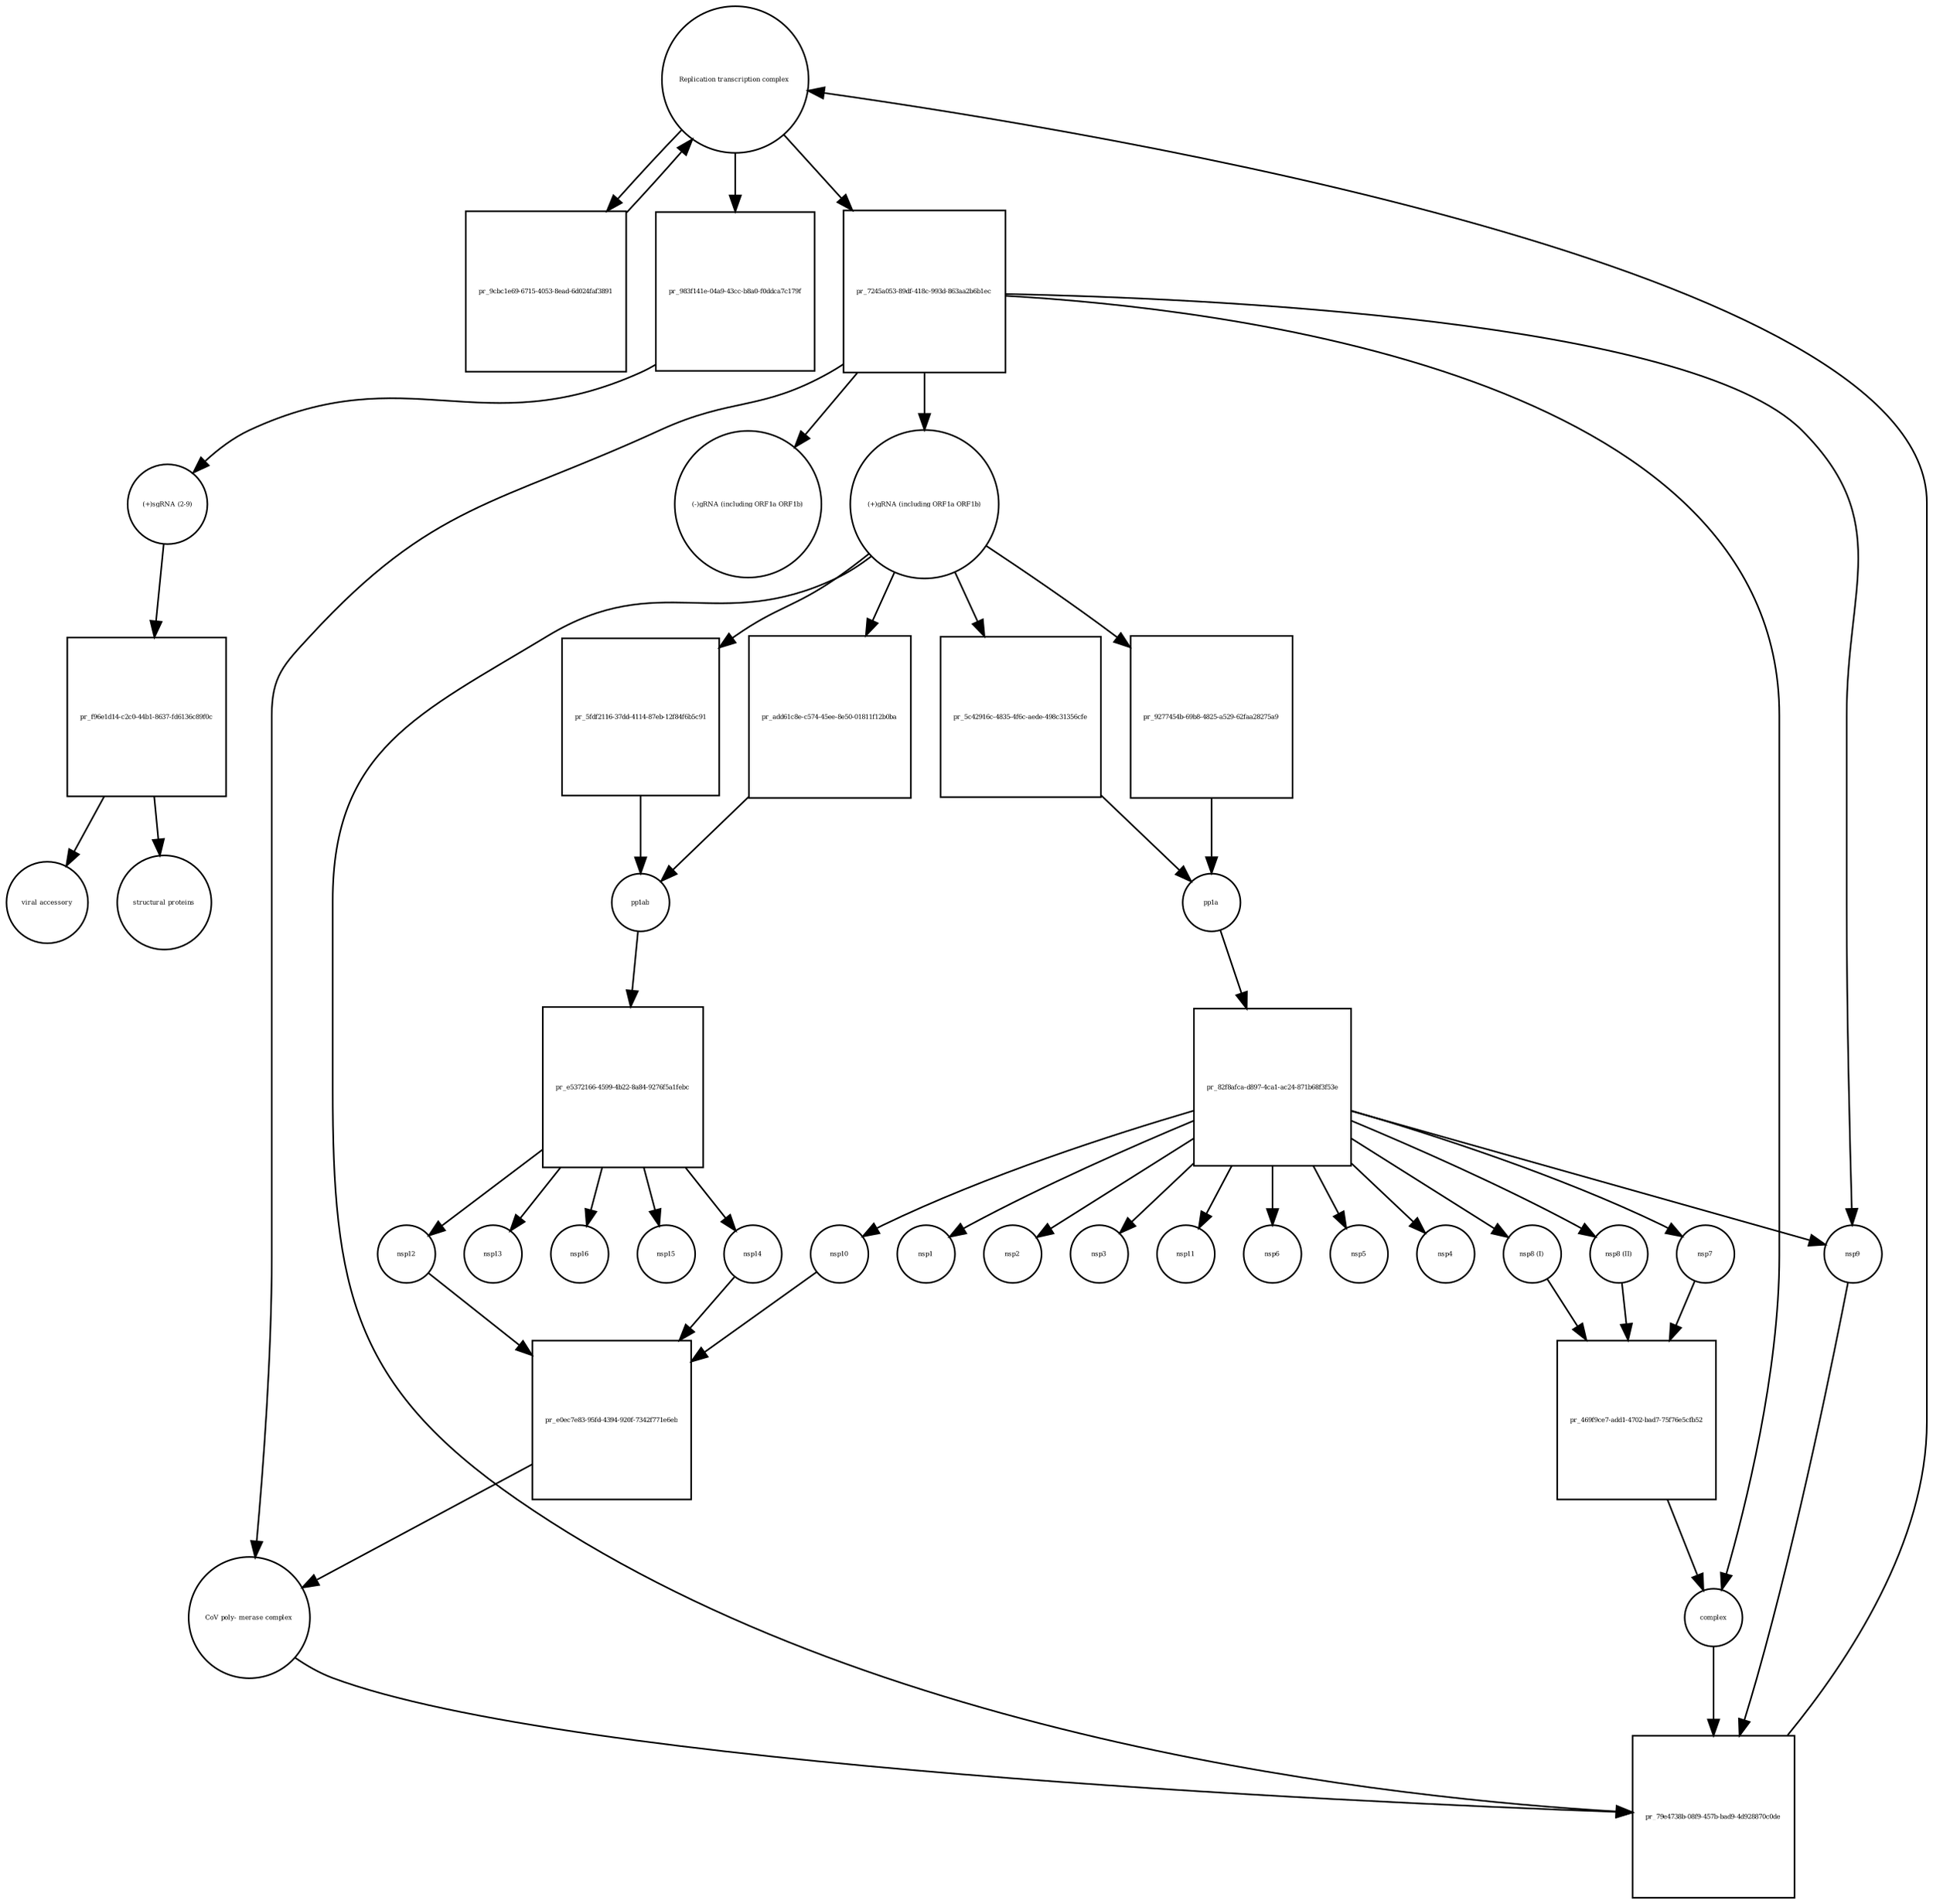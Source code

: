 strict digraph  {
"Replication transcription complex " [annotation="", bipartite=0, cls=complex, fontsize=4, label="Replication transcription complex ", shape=circle];
"pr_9cbc1e69-6715-4053-8ead-6d024faf3891" [annotation="", bipartite=1, cls=process, fontsize=4, label="pr_9cbc1e69-6715-4053-8ead-6d024faf3891", shape=square];
"pr_add61c8e-c574-45ee-8e50-01811f12b0ba" [annotation="", bipartite=1, cls=process, fontsize=4, label="pr_add61c8e-c574-45ee-8e50-01811f12b0ba", shape=square];
pp1ab [annotation="", bipartite=0, cls=macromolecule, fontsize=4, label=pp1ab, shape=circle];
"(+)gRNA (including ORF1a ORF1b)" [annotation="", bipartite=0, cls="nucleic acid feature", fontsize=4, label="(+)gRNA (including ORF1a ORF1b)", shape=circle];
"pr_5c42916c-4835-4f6c-aede-498c31356cfe" [annotation="", bipartite=1, cls=process, fontsize=4, label="pr_5c42916c-4835-4f6c-aede-498c31356cfe", shape=square];
pp1a [annotation="", bipartite=0, cls=macromolecule, fontsize=4, label=pp1a, shape=circle];
"nsp8 (I)" [annotation="", bipartite=0, cls=macromolecule, fontsize=4, label="nsp8 (I)", shape=circle];
"pr_469f9ce7-add1-4702-bad7-75f76e5cfb52" [annotation="", bipartite=1, cls=process, fontsize=4, label="pr_469f9ce7-add1-4702-bad7-75f76e5cfb52", shape=square];
complex [annotation="", bipartite=0, cls=complex, fontsize=4, label=complex, shape=circle];
"nsp8 (II)" [annotation="", bipartite=0, cls=macromolecule, fontsize=4, label="nsp8 (II)", shape=circle];
nsp7 [annotation="", bipartite=0, cls=macromolecule, fontsize=4, label=nsp7, shape=circle];
"CoV poly- merase complex" [annotation="", bipartite=0, cls=complex, fontsize=4, label="CoV poly- merase complex", shape=circle];
"pr_79e4738b-08f9-457b-bad9-4d928870c0de" [annotation="", bipartite=1, cls=process, fontsize=4, label="pr_79e4738b-08f9-457b-bad9-4d928870c0de", shape=square];
nsp9 [annotation="", bipartite=0, cls=macromolecule, fontsize=4, label=nsp9, shape=circle];
"pr_983f141e-04a9-43cc-b8a0-f0ddca7c179f" [annotation="", bipartite=1, cls=process, fontsize=4, label="pr_983f141e-04a9-43cc-b8a0-f0ddca7c179f", shape=square];
"(+)sgRNA (2-9)" [annotation="", bipartite=0, cls="nucleic acid feature", fontsize=4, label="(+)sgRNA (2-9)", shape=circle];
"pr_f96e1d14-c2c0-44b1-8637-fd6136c89f0c" [annotation="", bipartite=1, cls=process, fontsize=4, label="pr_f96e1d14-c2c0-44b1-8637-fd6136c89f0c", shape=square];
"viral accessory" [annotation="", bipartite=0, cls=macromolecule, fontsize=4, label="viral accessory", shape=circle];
"structural proteins" [annotation="", bipartite=0, cls=macromolecule, fontsize=4, label="structural proteins", shape=circle];
"pr_e5372166-4599-4b22-8a84-9276f5a1febc" [annotation="", bipartite=1, cls="omitted process", fontsize=4, label="pr_e5372166-4599-4b22-8a84-9276f5a1febc", shape=square];
nsp12 [annotation="", bipartite=0, cls=macromolecule, fontsize=4, label=nsp12, shape=circle];
nsp14 [annotation="", bipartite=0, cls=macromolecule, fontsize=4, label=nsp14, shape=circle];
nsp13 [annotation="", bipartite=0, cls=macromolecule, fontsize=4, label=nsp13, shape=circle];
nsp16 [annotation="", bipartite=0, cls=macromolecule, fontsize=4, label=nsp16, shape=circle];
nsp15 [annotation="", bipartite=0, cls=macromolecule, fontsize=4, label=nsp15, shape=circle];
"pr_7245a053-89df-418c-993d-863aa2b6b1ec" [annotation="", bipartite=1, cls=process, fontsize=4, label="pr_7245a053-89df-418c-993d-863aa2b6b1ec", shape=square];
"(-)gRNA (including ORF1a ORF1b)" [annotation="", bipartite=0, cls="nucleic acid feature", fontsize=4, label="(-)gRNA (including ORF1a ORF1b)", shape=circle];
"pr_82f8afca-d897-4ca1-ac24-871b68f3f53e" [annotation="", bipartite=1, cls="omitted process", fontsize=4, label="pr_82f8afca-d897-4ca1-ac24-871b68f3f53e", shape=square];
nsp1 [annotation="", bipartite=0, cls=macromolecule, fontsize=4, label=nsp1, shape=circle];
nsp2 [annotation="", bipartite=0, cls=macromolecule, fontsize=4, label=nsp2, shape=circle];
nsp3 [annotation="", bipartite=0, cls=macromolecule, fontsize=4, label=nsp3, shape=circle];
nsp11 [annotation="", bipartite=0, cls=macromolecule, fontsize=4, label=nsp11, shape=circle];
nsp6 [annotation="", bipartite=0, cls=macromolecule, fontsize=4, label=nsp6, shape=circle];
nsp5 [annotation="", bipartite=0, cls=macromolecule, fontsize=4, label=nsp5, shape=circle];
nsp4 [annotation="", bipartite=0, cls=macromolecule, fontsize=4, label=nsp4, shape=circle];
nsp10 [annotation="", bipartite=0, cls=macromolecule, fontsize=4, label=nsp10, shape=circle];
"pr_9277454b-69b8-4825-a529-62faa28275a9" [annotation="", bipartite=1, cls=process, fontsize=4, label="pr_9277454b-69b8-4825-a529-62faa28275a9", shape=square];
"pr_5fdf2116-37dd-4114-87eb-12f84f6b5c91" [annotation="", bipartite=1, cls=process, fontsize=4, label="pr_5fdf2116-37dd-4114-87eb-12f84f6b5c91", shape=square];
"pr_e0ec7e83-95fd-4394-920f-7342f771e6eb" [annotation="", bipartite=1, cls=process, fontsize=4, label="pr_e0ec7e83-95fd-4394-920f-7342f771e6eb", shape=square];
"Replication transcription complex " -> "pr_9cbc1e69-6715-4053-8ead-6d024faf3891"  [annotation="", interaction_type=consumption];
"Replication transcription complex " -> "pr_983f141e-04a9-43cc-b8a0-f0ddca7c179f"  [annotation="", interaction_type="necessary stimulation"];
"Replication transcription complex " -> "pr_7245a053-89df-418c-993d-863aa2b6b1ec"  [annotation="", interaction_type=consumption];
"pr_9cbc1e69-6715-4053-8ead-6d024faf3891" -> "Replication transcription complex "  [annotation="", interaction_type=production];
"pr_add61c8e-c574-45ee-8e50-01811f12b0ba" -> pp1ab  [annotation="", interaction_type=production];
pp1ab -> "pr_e5372166-4599-4b22-8a84-9276f5a1febc"  [annotation="", interaction_type=consumption];
"(+)gRNA (including ORF1a ORF1b)" -> "pr_add61c8e-c574-45ee-8e50-01811f12b0ba"  [annotation="", interaction_type="necessary stimulation"];
"(+)gRNA (including ORF1a ORF1b)" -> "pr_5c42916c-4835-4f6c-aede-498c31356cfe"  [annotation="", interaction_type="necessary stimulation"];
"(+)gRNA (including ORF1a ORF1b)" -> "pr_79e4738b-08f9-457b-bad9-4d928870c0de"  [annotation="", interaction_type=consumption];
"(+)gRNA (including ORF1a ORF1b)" -> "pr_9277454b-69b8-4825-a529-62faa28275a9"  [annotation="", interaction_type="necessary stimulation"];
"(+)gRNA (including ORF1a ORF1b)" -> "pr_5fdf2116-37dd-4114-87eb-12f84f6b5c91"  [annotation="", interaction_type="necessary stimulation"];
"pr_5c42916c-4835-4f6c-aede-498c31356cfe" -> pp1a  [annotation="", interaction_type=production];
pp1a -> "pr_82f8afca-d897-4ca1-ac24-871b68f3f53e"  [annotation="", interaction_type=consumption];
"nsp8 (I)" -> "pr_469f9ce7-add1-4702-bad7-75f76e5cfb52"  [annotation="", interaction_type=consumption];
"pr_469f9ce7-add1-4702-bad7-75f76e5cfb52" -> complex  [annotation="", interaction_type=production];
complex -> "pr_79e4738b-08f9-457b-bad9-4d928870c0de"  [annotation="", interaction_type=consumption];
"nsp8 (II)" -> "pr_469f9ce7-add1-4702-bad7-75f76e5cfb52"  [annotation="", interaction_type=consumption];
nsp7 -> "pr_469f9ce7-add1-4702-bad7-75f76e5cfb52"  [annotation="", interaction_type=consumption];
"CoV poly- merase complex" -> "pr_79e4738b-08f9-457b-bad9-4d928870c0de"  [annotation="", interaction_type=consumption];
"pr_79e4738b-08f9-457b-bad9-4d928870c0de" -> "Replication transcription complex "  [annotation="", interaction_type=production];
nsp9 -> "pr_79e4738b-08f9-457b-bad9-4d928870c0de"  [annotation="", interaction_type=consumption];
"pr_983f141e-04a9-43cc-b8a0-f0ddca7c179f" -> "(+)sgRNA (2-9)"  [annotation="", interaction_type=production];
"(+)sgRNA (2-9)" -> "pr_f96e1d14-c2c0-44b1-8637-fd6136c89f0c"  [annotation="", interaction_type="necessary stimulation"];
"pr_f96e1d14-c2c0-44b1-8637-fd6136c89f0c" -> "viral accessory"  [annotation="", interaction_type=production];
"pr_f96e1d14-c2c0-44b1-8637-fd6136c89f0c" -> "structural proteins"  [annotation="", interaction_type=production];
"pr_e5372166-4599-4b22-8a84-9276f5a1febc" -> nsp12  [annotation="", interaction_type=production];
"pr_e5372166-4599-4b22-8a84-9276f5a1febc" -> nsp14  [annotation="", interaction_type=production];
"pr_e5372166-4599-4b22-8a84-9276f5a1febc" -> nsp13  [annotation="", interaction_type=production];
"pr_e5372166-4599-4b22-8a84-9276f5a1febc" -> nsp16  [annotation="", interaction_type=production];
"pr_e5372166-4599-4b22-8a84-9276f5a1febc" -> nsp15  [annotation="", interaction_type=production];
nsp12 -> "pr_e0ec7e83-95fd-4394-920f-7342f771e6eb"  [annotation="", interaction_type=consumption];
nsp14 -> "pr_e0ec7e83-95fd-4394-920f-7342f771e6eb"  [annotation="", interaction_type=consumption];
"pr_7245a053-89df-418c-993d-863aa2b6b1ec" -> "CoV poly- merase complex"  [annotation="", interaction_type=production];
"pr_7245a053-89df-418c-993d-863aa2b6b1ec" -> complex  [annotation="", interaction_type=production];
"pr_7245a053-89df-418c-993d-863aa2b6b1ec" -> nsp9  [annotation="", interaction_type=production];
"pr_7245a053-89df-418c-993d-863aa2b6b1ec" -> "(+)gRNA (including ORF1a ORF1b)"  [annotation="", interaction_type=production];
"pr_7245a053-89df-418c-993d-863aa2b6b1ec" -> "(-)gRNA (including ORF1a ORF1b)"  [annotation="", interaction_type=production];
"pr_82f8afca-d897-4ca1-ac24-871b68f3f53e" -> "nsp8 (I)"  [annotation="", interaction_type=production];
"pr_82f8afca-d897-4ca1-ac24-871b68f3f53e" -> "nsp8 (II)"  [annotation="", interaction_type=production];
"pr_82f8afca-d897-4ca1-ac24-871b68f3f53e" -> nsp7  [annotation="", interaction_type=production];
"pr_82f8afca-d897-4ca1-ac24-871b68f3f53e" -> nsp9  [annotation="", interaction_type=production];
"pr_82f8afca-d897-4ca1-ac24-871b68f3f53e" -> nsp1  [annotation="", interaction_type=production];
"pr_82f8afca-d897-4ca1-ac24-871b68f3f53e" -> nsp2  [annotation="", interaction_type=production];
"pr_82f8afca-d897-4ca1-ac24-871b68f3f53e" -> nsp3  [annotation="", interaction_type=production];
"pr_82f8afca-d897-4ca1-ac24-871b68f3f53e" -> nsp11  [annotation="", interaction_type=production];
"pr_82f8afca-d897-4ca1-ac24-871b68f3f53e" -> nsp6  [annotation="", interaction_type=production];
"pr_82f8afca-d897-4ca1-ac24-871b68f3f53e" -> nsp5  [annotation="", interaction_type=production];
"pr_82f8afca-d897-4ca1-ac24-871b68f3f53e" -> nsp4  [annotation="", interaction_type=production];
"pr_82f8afca-d897-4ca1-ac24-871b68f3f53e" -> nsp10  [annotation="", interaction_type=production];
nsp10 -> "pr_e0ec7e83-95fd-4394-920f-7342f771e6eb"  [annotation="", interaction_type=consumption];
"pr_9277454b-69b8-4825-a529-62faa28275a9" -> pp1a  [annotation="", interaction_type=production];
"pr_5fdf2116-37dd-4114-87eb-12f84f6b5c91" -> pp1ab  [annotation="", interaction_type=production];
"pr_e0ec7e83-95fd-4394-920f-7342f771e6eb" -> "CoV poly- merase complex"  [annotation="", interaction_type=production];
}
